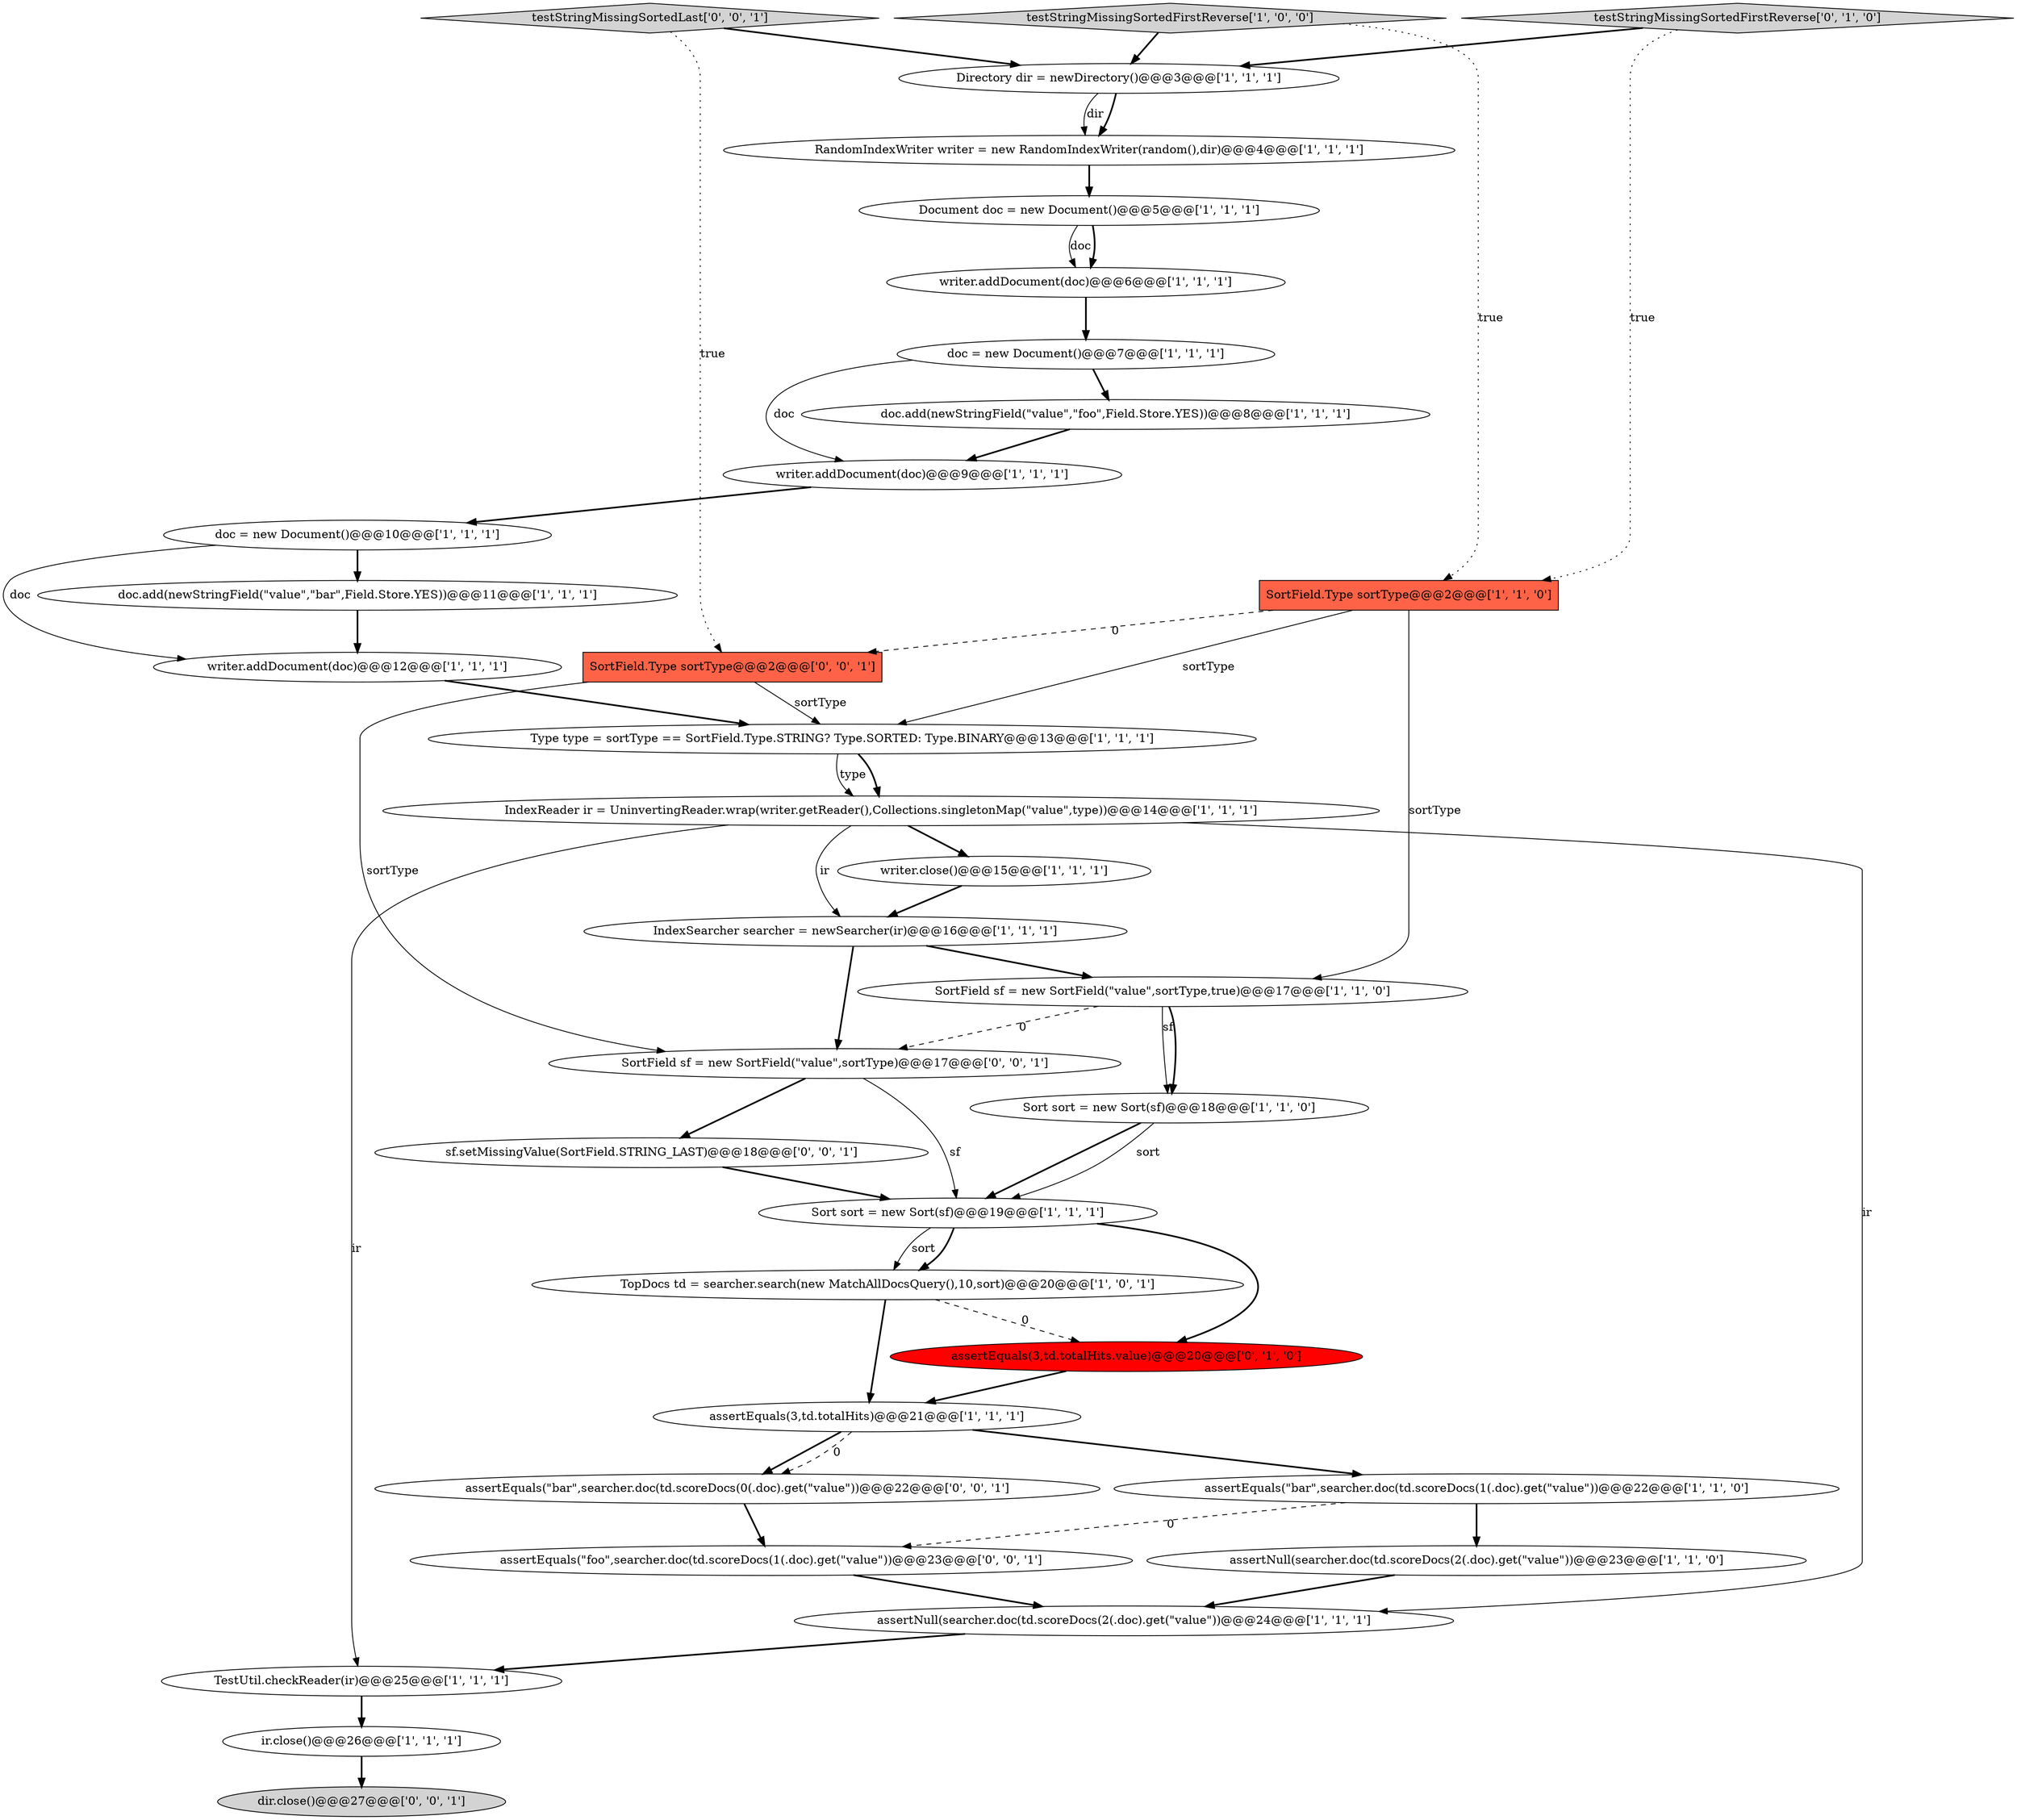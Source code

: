 digraph {
20 [style = filled, label = "IndexSearcher searcher = newSearcher(ir)@@@16@@@['1', '1', '1']", fillcolor = white, shape = ellipse image = "AAA0AAABBB1BBB"];
25 [style = filled, label = "Directory dir = newDirectory()@@@3@@@['1', '1', '1']", fillcolor = white, shape = ellipse image = "AAA0AAABBB1BBB"];
13 [style = filled, label = "TestUtil.checkReader(ir)@@@25@@@['1', '1', '1']", fillcolor = white, shape = ellipse image = "AAA0AAABBB1BBB"];
10 [style = filled, label = "SortField sf = new SortField(\"value\",sortType,true)@@@17@@@['1', '1', '0']", fillcolor = white, shape = ellipse image = "AAA0AAABBB1BBB"];
5 [style = filled, label = "writer.addDocument(doc)@@@12@@@['1', '1', '1']", fillcolor = white, shape = ellipse image = "AAA0AAABBB1BBB"];
21 [style = filled, label = "doc.add(newStringField(\"value\",\"foo\",Field.Store.YES))@@@8@@@['1', '1', '1']", fillcolor = white, shape = ellipse image = "AAA0AAABBB1BBB"];
15 [style = filled, label = "ir.close()@@@26@@@['1', '1', '1']", fillcolor = white, shape = ellipse image = "AAA0AAABBB1BBB"];
1 [style = filled, label = "SortField.Type sortType@@@2@@@['1', '1', '0']", fillcolor = tomato, shape = box image = "AAA0AAABBB1BBB"];
9 [style = filled, label = "Sort sort = new Sort(sf)@@@18@@@['1', '1', '0']", fillcolor = white, shape = ellipse image = "AAA0AAABBB1BBB"];
11 [style = filled, label = "assertEquals(\"bar\",searcher.doc(td.scoreDocs(1(.doc).get(\"value\"))@@@22@@@['1', '1', '0']", fillcolor = white, shape = ellipse image = "AAA0AAABBB1BBB"];
18 [style = filled, label = "writer.close()@@@15@@@['1', '1', '1']", fillcolor = white, shape = ellipse image = "AAA0AAABBB1BBB"];
4 [style = filled, label = "testStringMissingSortedFirstReverse['1', '0', '0']", fillcolor = lightgray, shape = diamond image = "AAA0AAABBB1BBB"];
6 [style = filled, label = "doc = new Document()@@@10@@@['1', '1', '1']", fillcolor = white, shape = ellipse image = "AAA0AAABBB1BBB"];
12 [style = filled, label = "assertNull(searcher.doc(td.scoreDocs(2(.doc).get(\"value\"))@@@24@@@['1', '1', '1']", fillcolor = white, shape = ellipse image = "AAA0AAABBB1BBB"];
14 [style = filled, label = "Document doc = new Document()@@@5@@@['1', '1', '1']", fillcolor = white, shape = ellipse image = "AAA0AAABBB1BBB"];
23 [style = filled, label = "doc = new Document()@@@7@@@['1', '1', '1']", fillcolor = white, shape = ellipse image = "AAA0AAABBB1BBB"];
31 [style = filled, label = "testStringMissingSortedLast['0', '0', '1']", fillcolor = lightgray, shape = diamond image = "AAA0AAABBB3BBB"];
0 [style = filled, label = "RandomIndexWriter writer = new RandomIndexWriter(random(),dir)@@@4@@@['1', '1', '1']", fillcolor = white, shape = ellipse image = "AAA0AAABBB1BBB"];
7 [style = filled, label = "assertEquals(3,td.totalHits)@@@21@@@['1', '1', '1']", fillcolor = white, shape = ellipse image = "AAA0AAABBB1BBB"];
33 [style = filled, label = "dir.close()@@@27@@@['0', '0', '1']", fillcolor = lightgray, shape = ellipse image = "AAA0AAABBB3BBB"];
28 [style = filled, label = "SortField.Type sortType@@@2@@@['0', '0', '1']", fillcolor = tomato, shape = box image = "AAA0AAABBB3BBB"];
22 [style = filled, label = "Sort sort = new Sort(sf)@@@19@@@['1', '1', '1']", fillcolor = white, shape = ellipse image = "AAA0AAABBB1BBB"];
17 [style = filled, label = "assertNull(searcher.doc(td.scoreDocs(2(.doc).get(\"value\"))@@@23@@@['1', '1', '0']", fillcolor = white, shape = ellipse image = "AAA0AAABBB1BBB"];
29 [style = filled, label = "assertEquals(\"bar\",searcher.doc(td.scoreDocs(0(.doc).get(\"value\"))@@@22@@@['0', '0', '1']", fillcolor = white, shape = ellipse image = "AAA0AAABBB3BBB"];
2 [style = filled, label = "TopDocs td = searcher.search(new MatchAllDocsQuery(),10,sort)@@@20@@@['1', '0', '1']", fillcolor = white, shape = ellipse image = "AAA0AAABBB1BBB"];
30 [style = filled, label = "SortField sf = new SortField(\"value\",sortType)@@@17@@@['0', '0', '1']", fillcolor = white, shape = ellipse image = "AAA0AAABBB3BBB"];
3 [style = filled, label = "IndexReader ir = UninvertingReader.wrap(writer.getReader(),Collections.singletonMap(\"value\",type))@@@14@@@['1', '1', '1']", fillcolor = white, shape = ellipse image = "AAA0AAABBB1BBB"];
32 [style = filled, label = "sf.setMissingValue(SortField.STRING_LAST)@@@18@@@['0', '0', '1']", fillcolor = white, shape = ellipse image = "AAA0AAABBB3BBB"];
16 [style = filled, label = "Type type = sortType == SortField.Type.STRING? Type.SORTED: Type.BINARY@@@13@@@['1', '1', '1']", fillcolor = white, shape = ellipse image = "AAA0AAABBB1BBB"];
8 [style = filled, label = "doc.add(newStringField(\"value\",\"bar\",Field.Store.YES))@@@11@@@['1', '1', '1']", fillcolor = white, shape = ellipse image = "AAA0AAABBB1BBB"];
26 [style = filled, label = "assertEquals(3,td.totalHits.value)@@@20@@@['0', '1', '0']", fillcolor = red, shape = ellipse image = "AAA1AAABBB2BBB"];
19 [style = filled, label = "writer.addDocument(doc)@@@9@@@['1', '1', '1']", fillcolor = white, shape = ellipse image = "AAA0AAABBB1BBB"];
34 [style = filled, label = "assertEquals(\"foo\",searcher.doc(td.scoreDocs(1(.doc).get(\"value\"))@@@23@@@['0', '0', '1']", fillcolor = white, shape = ellipse image = "AAA0AAABBB3BBB"];
24 [style = filled, label = "writer.addDocument(doc)@@@6@@@['1', '1', '1']", fillcolor = white, shape = ellipse image = "AAA0AAABBB1BBB"];
27 [style = filled, label = "testStringMissingSortedFirstReverse['0', '1', '0']", fillcolor = lightgray, shape = diamond image = "AAA0AAABBB2BBB"];
25->0 [style = bold, label=""];
23->19 [style = solid, label="doc"];
16->3 [style = bold, label=""];
14->24 [style = bold, label=""];
9->22 [style = bold, label=""];
22->26 [style = bold, label=""];
32->22 [style = bold, label=""];
27->1 [style = dotted, label="true"];
7->11 [style = bold, label=""];
31->25 [style = bold, label=""];
30->22 [style = solid, label="sf"];
22->2 [style = bold, label=""];
26->7 [style = bold, label=""];
21->19 [style = bold, label=""];
4->25 [style = bold, label=""];
28->30 [style = solid, label="sortType"];
4->1 [style = dotted, label="true"];
11->34 [style = dashed, label="0"];
1->16 [style = solid, label="sortType"];
3->20 [style = solid, label="ir"];
3->12 [style = solid, label="ir"];
10->9 [style = solid, label="sf"];
30->32 [style = bold, label=""];
1->10 [style = solid, label="sortType"];
6->5 [style = solid, label="doc"];
29->34 [style = bold, label=""];
1->28 [style = dashed, label="0"];
34->12 [style = bold, label=""];
19->6 [style = bold, label=""];
25->0 [style = solid, label="dir"];
20->10 [style = bold, label=""];
3->18 [style = bold, label=""];
9->22 [style = solid, label="sort"];
5->16 [style = bold, label=""];
12->13 [style = bold, label=""];
14->24 [style = solid, label="doc"];
18->20 [style = bold, label=""];
0->14 [style = bold, label=""];
17->12 [style = bold, label=""];
10->30 [style = dashed, label="0"];
8->5 [style = bold, label=""];
23->21 [style = bold, label=""];
31->28 [style = dotted, label="true"];
6->8 [style = bold, label=""];
7->29 [style = bold, label=""];
22->2 [style = solid, label="sort"];
16->3 [style = solid, label="type"];
11->17 [style = bold, label=""];
7->29 [style = dashed, label="0"];
10->9 [style = bold, label=""];
13->15 [style = bold, label=""];
2->7 [style = bold, label=""];
2->26 [style = dashed, label="0"];
28->16 [style = solid, label="sortType"];
20->30 [style = bold, label=""];
27->25 [style = bold, label=""];
15->33 [style = bold, label=""];
24->23 [style = bold, label=""];
3->13 [style = solid, label="ir"];
}
